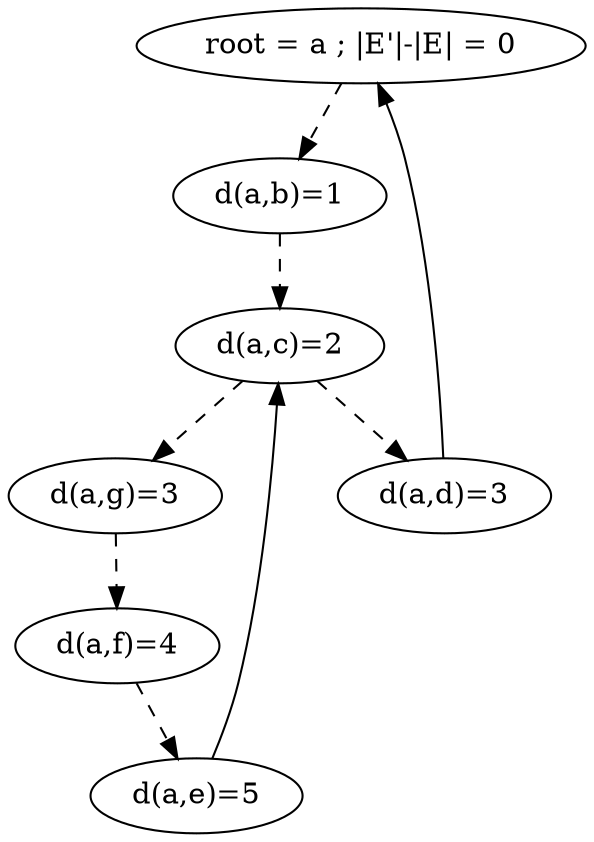 digraph grafo_output { a [label="root = a ; |E'|-|E| = 0"];
a->b [style=dashed];
b [label="d(a,b)=1"]; 
b->c [style=dashed];
c [label="d(a,c)=2"]; 
c->g [style=dashed];
g [label="d(a,g)=3"]; 
c->d [style=dashed];
d [label="d(a,d)=3"]; 
g->f [style=dashed];
f [label="d(a,f)=4"]; 
d->a;
f->e [style=dashed];
e [label="d(a,e)=5"]; 
e->c;
 }
